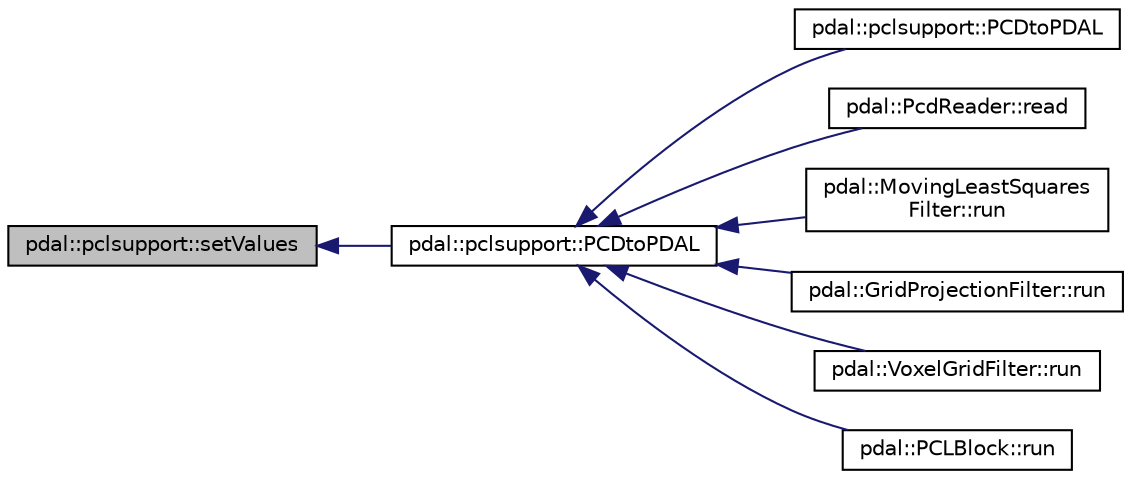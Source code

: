 digraph "pdal::pclsupport::setValues"
{
  edge [fontname="Helvetica",fontsize="10",labelfontname="Helvetica",labelfontsize="10"];
  node [fontname="Helvetica",fontsize="10",shape=record];
  rankdir="LR";
  Node1 [label="pdal::pclsupport::setValues",height=0.2,width=0.4,color="black", fillcolor="grey75", style="filled", fontcolor="black"];
  Node1 -> Node2 [dir="back",color="midnightblue",fontsize="10",style="solid",fontname="Helvetica"];
  Node2 [label="pdal::pclsupport::PCDtoPDAL",height=0.2,width=0.4,color="black", fillcolor="white", style="filled",URL="$namespacepdal_1_1pclsupport.html#a6b2c6f96f8219e030d2ec6c9c1ec2697",tooltip="Convert PCD point cloud to PDAL. "];
  Node2 -> Node3 [dir="back",color="midnightblue",fontsize="10",style="solid",fontname="Helvetica"];
  Node3 [label="pdal::pclsupport::PCDtoPDAL",height=0.2,width=0.4,color="black", fillcolor="white", style="filled",URL="$namespacepdal_1_1pclsupport.html#a0d4a7fc56c19424605bad7cd3497e075"];
  Node2 -> Node4 [dir="back",color="midnightblue",fontsize="10",style="solid",fontname="Helvetica"];
  Node4 [label="pdal::PcdReader::read",height=0.2,width=0.4,color="black", fillcolor="white", style="filled",URL="$classpdal_1_1PcdReader.html#a010f5eef0bc6a4f700aa4d7d80689a9d"];
  Node2 -> Node5 [dir="back",color="midnightblue",fontsize="10",style="solid",fontname="Helvetica"];
  Node5 [label="pdal::MovingLeastSquares\lFilter::run",height=0.2,width=0.4,color="black", fillcolor="white", style="filled",URL="$classpdal_1_1MovingLeastSquaresFilter.html#a9b5c54a5431d48169846106241b9c57c"];
  Node2 -> Node6 [dir="back",color="midnightblue",fontsize="10",style="solid",fontname="Helvetica"];
  Node6 [label="pdal::GridProjectionFilter::run",height=0.2,width=0.4,color="black", fillcolor="white", style="filled",URL="$classpdal_1_1GridProjectionFilter.html#a2a65c4b43428888da1d5555e871abb05"];
  Node2 -> Node7 [dir="back",color="midnightblue",fontsize="10",style="solid",fontname="Helvetica"];
  Node7 [label="pdal::VoxelGridFilter::run",height=0.2,width=0.4,color="black", fillcolor="white", style="filled",URL="$classpdal_1_1VoxelGridFilter.html#a1ca25528d334e8477c8889592f99415f"];
  Node2 -> Node8 [dir="back",color="midnightblue",fontsize="10",style="solid",fontname="Helvetica"];
  Node8 [label="pdal::PCLBlock::run",height=0.2,width=0.4,color="black", fillcolor="white", style="filled",URL="$classpdal_1_1PCLBlock.html#ac2a76cf2df667cfce88d3a819a40483d"];
}
